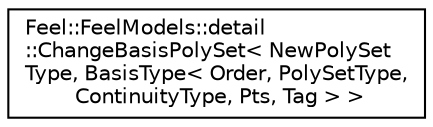 digraph "Graphical Class Hierarchy"
{
 // LATEX_PDF_SIZE
  edge [fontname="Helvetica",fontsize="10",labelfontname="Helvetica",labelfontsize="10"];
  node [fontname="Helvetica",fontsize="10",shape=record];
  rankdir="LR";
  Node0 [label="Feel::FeelModels::detail\l::ChangeBasisPolySet\< NewPolySet\lType, BasisType\< Order, PolySetType,\l ContinuityType, Pts, Tag \> \>",height=0.2,width=0.4,color="black", fillcolor="white", style="filled",URL="$structFeel_1_1FeelModels_1_1detail_1_1ChangeBasisPolySet_3_01NewPolySetType_00_01BasisType_3_01Od3c3455f9581e098fbbc9c6e4e32dd82.html",tooltip=" "];
}
